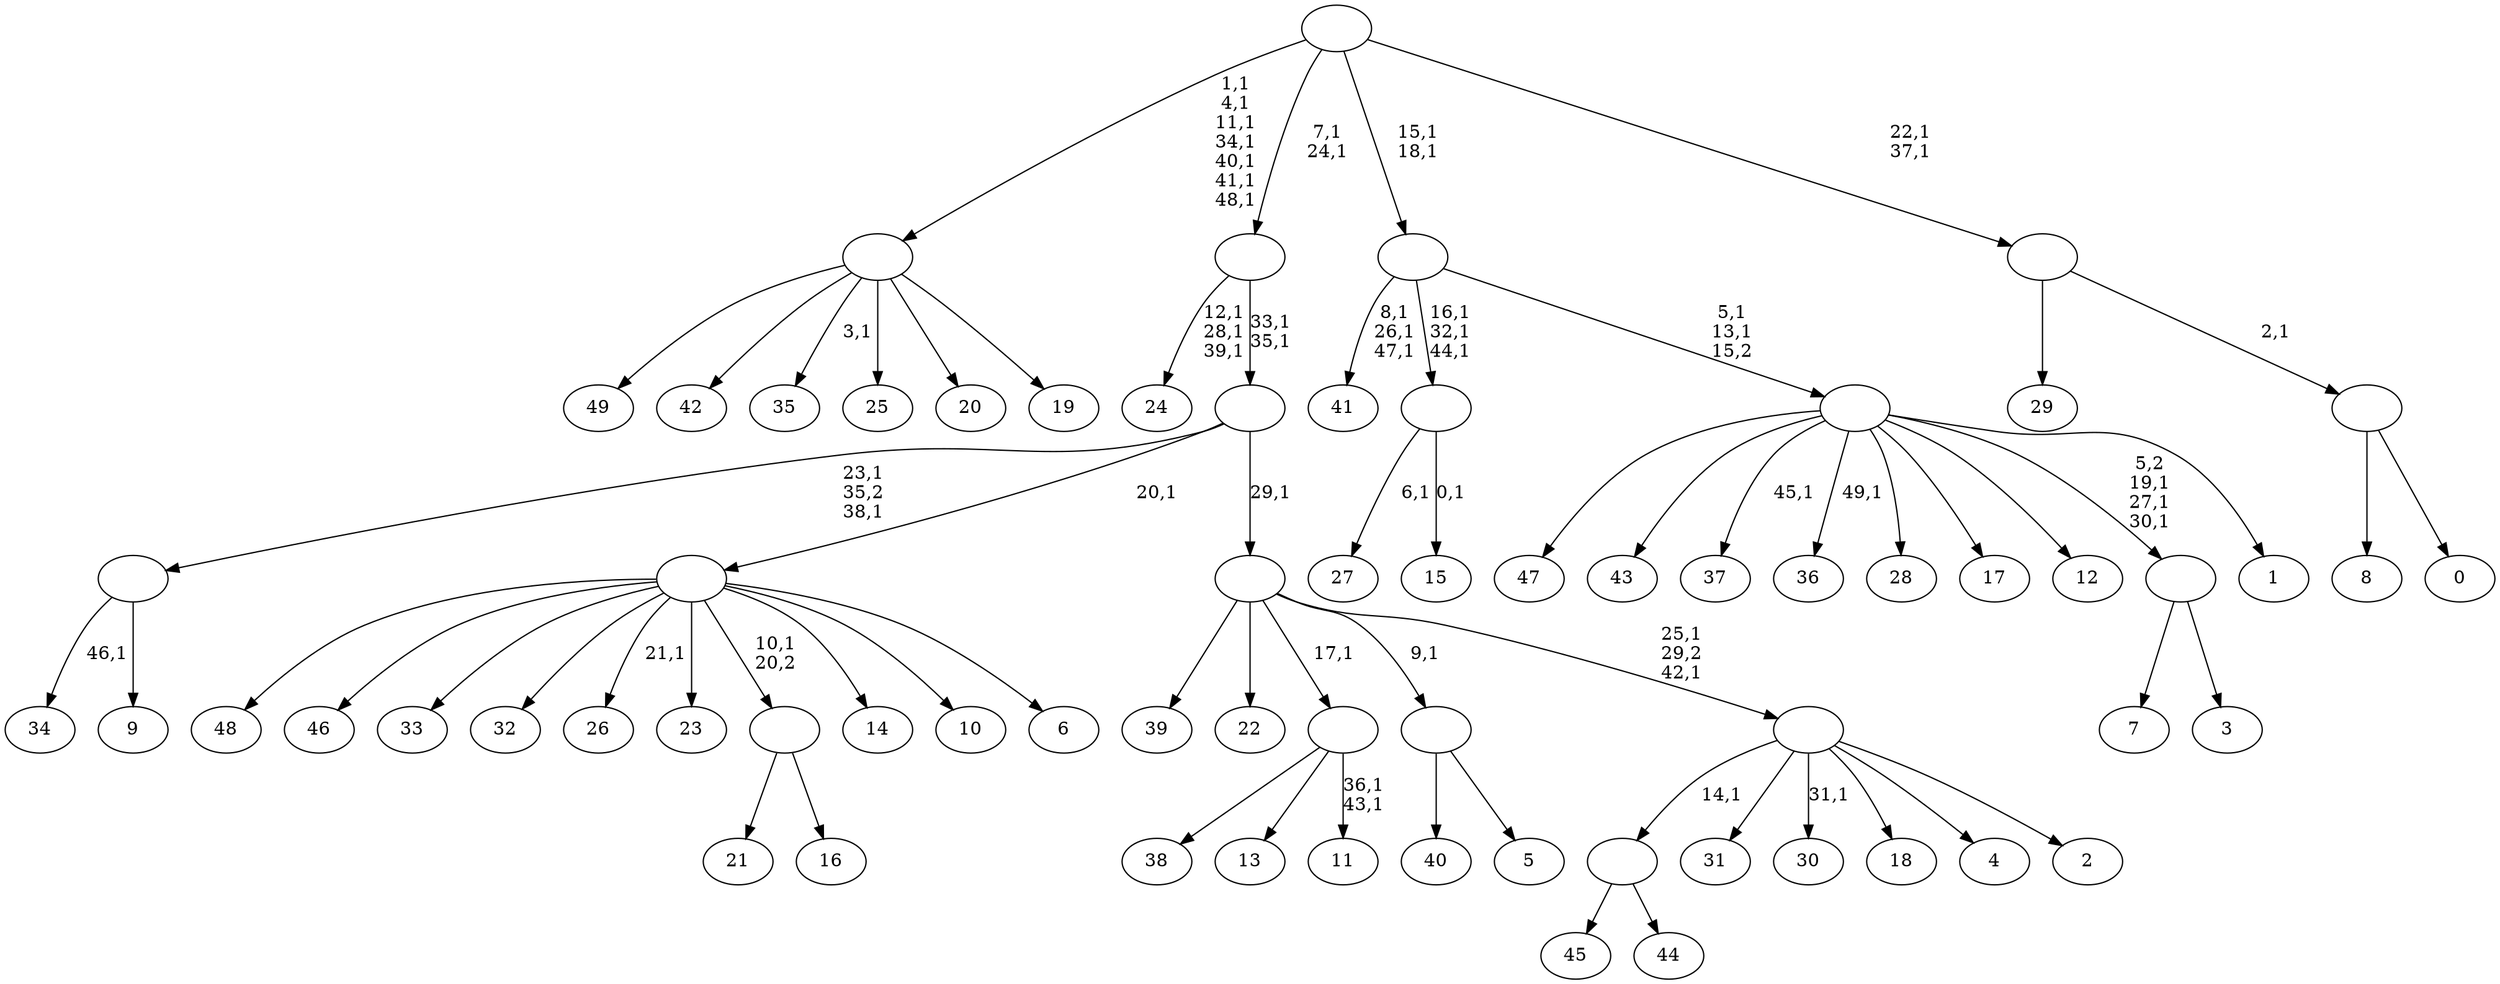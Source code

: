 digraph T {
	100 [label="49"]
	99 [label="48"]
	98 [label="47"]
	97 [label="46"]
	96 [label="45"]
	95 [label="44"]
	94 [label=""]
	93 [label="43"]
	92 [label="42"]
	91 [label="41"]
	87 [label="40"]
	86 [label="39"]
	85 [label="38"]
	84 [label="37"]
	82 [label="36"]
	80 [label="35"]
	78 [label="34"]
	76 [label="33"]
	75 [label="32"]
	74 [label="31"]
	73 [label="30"]
	71 [label="29"]
	70 [label="28"]
	69 [label="27"]
	67 [label="26"]
	65 [label="25"]
	64 [label="24"]
	60 [label="23"]
	59 [label="22"]
	58 [label="21"]
	57 [label="20"]
	56 [label="19"]
	55 [label=""]
	48 [label="18"]
	47 [label="17"]
	46 [label="16"]
	45 [label=""]
	44 [label="15"]
	42 [label=""]
	39 [label="14"]
	38 [label="13"]
	37 [label="12"]
	36 [label="11"]
	33 [label=""]
	32 [label="10"]
	31 [label="9"]
	30 [label=""]
	28 [label="8"]
	27 [label="7"]
	26 [label="6"]
	25 [label=""]
	24 [label="5"]
	23 [label=""]
	22 [label="4"]
	21 [label="3"]
	20 [label=""]
	17 [label="2"]
	16 [label=""]
	14 [label=""]
	13 [label=""]
	11 [label=""]
	9 [label="1"]
	8 [label=""]
	6 [label=""]
	4 [label="0"]
	3 [label=""]
	2 [label=""]
	0 [label=""]
	94 -> 96 [label=""]
	94 -> 95 [label=""]
	55 -> 80 [label="3,1"]
	55 -> 100 [label=""]
	55 -> 92 [label=""]
	55 -> 65 [label=""]
	55 -> 57 [label=""]
	55 -> 56 [label=""]
	45 -> 58 [label=""]
	45 -> 46 [label=""]
	42 -> 44 [label="0,1"]
	42 -> 69 [label="6,1"]
	33 -> 36 [label="36,1\n43,1"]
	33 -> 85 [label=""]
	33 -> 38 [label=""]
	30 -> 78 [label="46,1"]
	30 -> 31 [label=""]
	25 -> 67 [label="21,1"]
	25 -> 99 [label=""]
	25 -> 97 [label=""]
	25 -> 76 [label=""]
	25 -> 75 [label=""]
	25 -> 60 [label=""]
	25 -> 45 [label="10,1\n20,2"]
	25 -> 39 [label=""]
	25 -> 32 [label=""]
	25 -> 26 [label=""]
	23 -> 87 [label=""]
	23 -> 24 [label=""]
	20 -> 27 [label=""]
	20 -> 21 [label=""]
	16 -> 73 [label="31,1"]
	16 -> 94 [label="14,1"]
	16 -> 74 [label=""]
	16 -> 48 [label=""]
	16 -> 22 [label=""]
	16 -> 17 [label=""]
	14 -> 16 [label="25,1\n29,2\n42,1"]
	14 -> 86 [label=""]
	14 -> 59 [label=""]
	14 -> 33 [label="17,1"]
	14 -> 23 [label="9,1"]
	13 -> 30 [label="23,1\n35,2\n38,1"]
	13 -> 25 [label="20,1"]
	13 -> 14 [label="29,1"]
	11 -> 13 [label="33,1\n35,1"]
	11 -> 64 [label="12,1\n28,1\n39,1"]
	8 -> 20 [label="5,2\n19,1\n27,1\n30,1"]
	8 -> 82 [label="49,1"]
	8 -> 84 [label="45,1"]
	8 -> 98 [label=""]
	8 -> 93 [label=""]
	8 -> 70 [label=""]
	8 -> 47 [label=""]
	8 -> 37 [label=""]
	8 -> 9 [label=""]
	6 -> 8 [label="5,1\n13,1\n15,2"]
	6 -> 42 [label="16,1\n32,1\n44,1"]
	6 -> 91 [label="8,1\n26,1\n47,1"]
	3 -> 28 [label=""]
	3 -> 4 [label=""]
	2 -> 71 [label=""]
	2 -> 3 [label="2,1"]
	0 -> 2 [label="22,1\n37,1"]
	0 -> 6 [label="15,1\n18,1"]
	0 -> 11 [label="7,1\n24,1"]
	0 -> 55 [label="1,1\n4,1\n11,1\n34,1\n40,1\n41,1\n48,1"]
}
